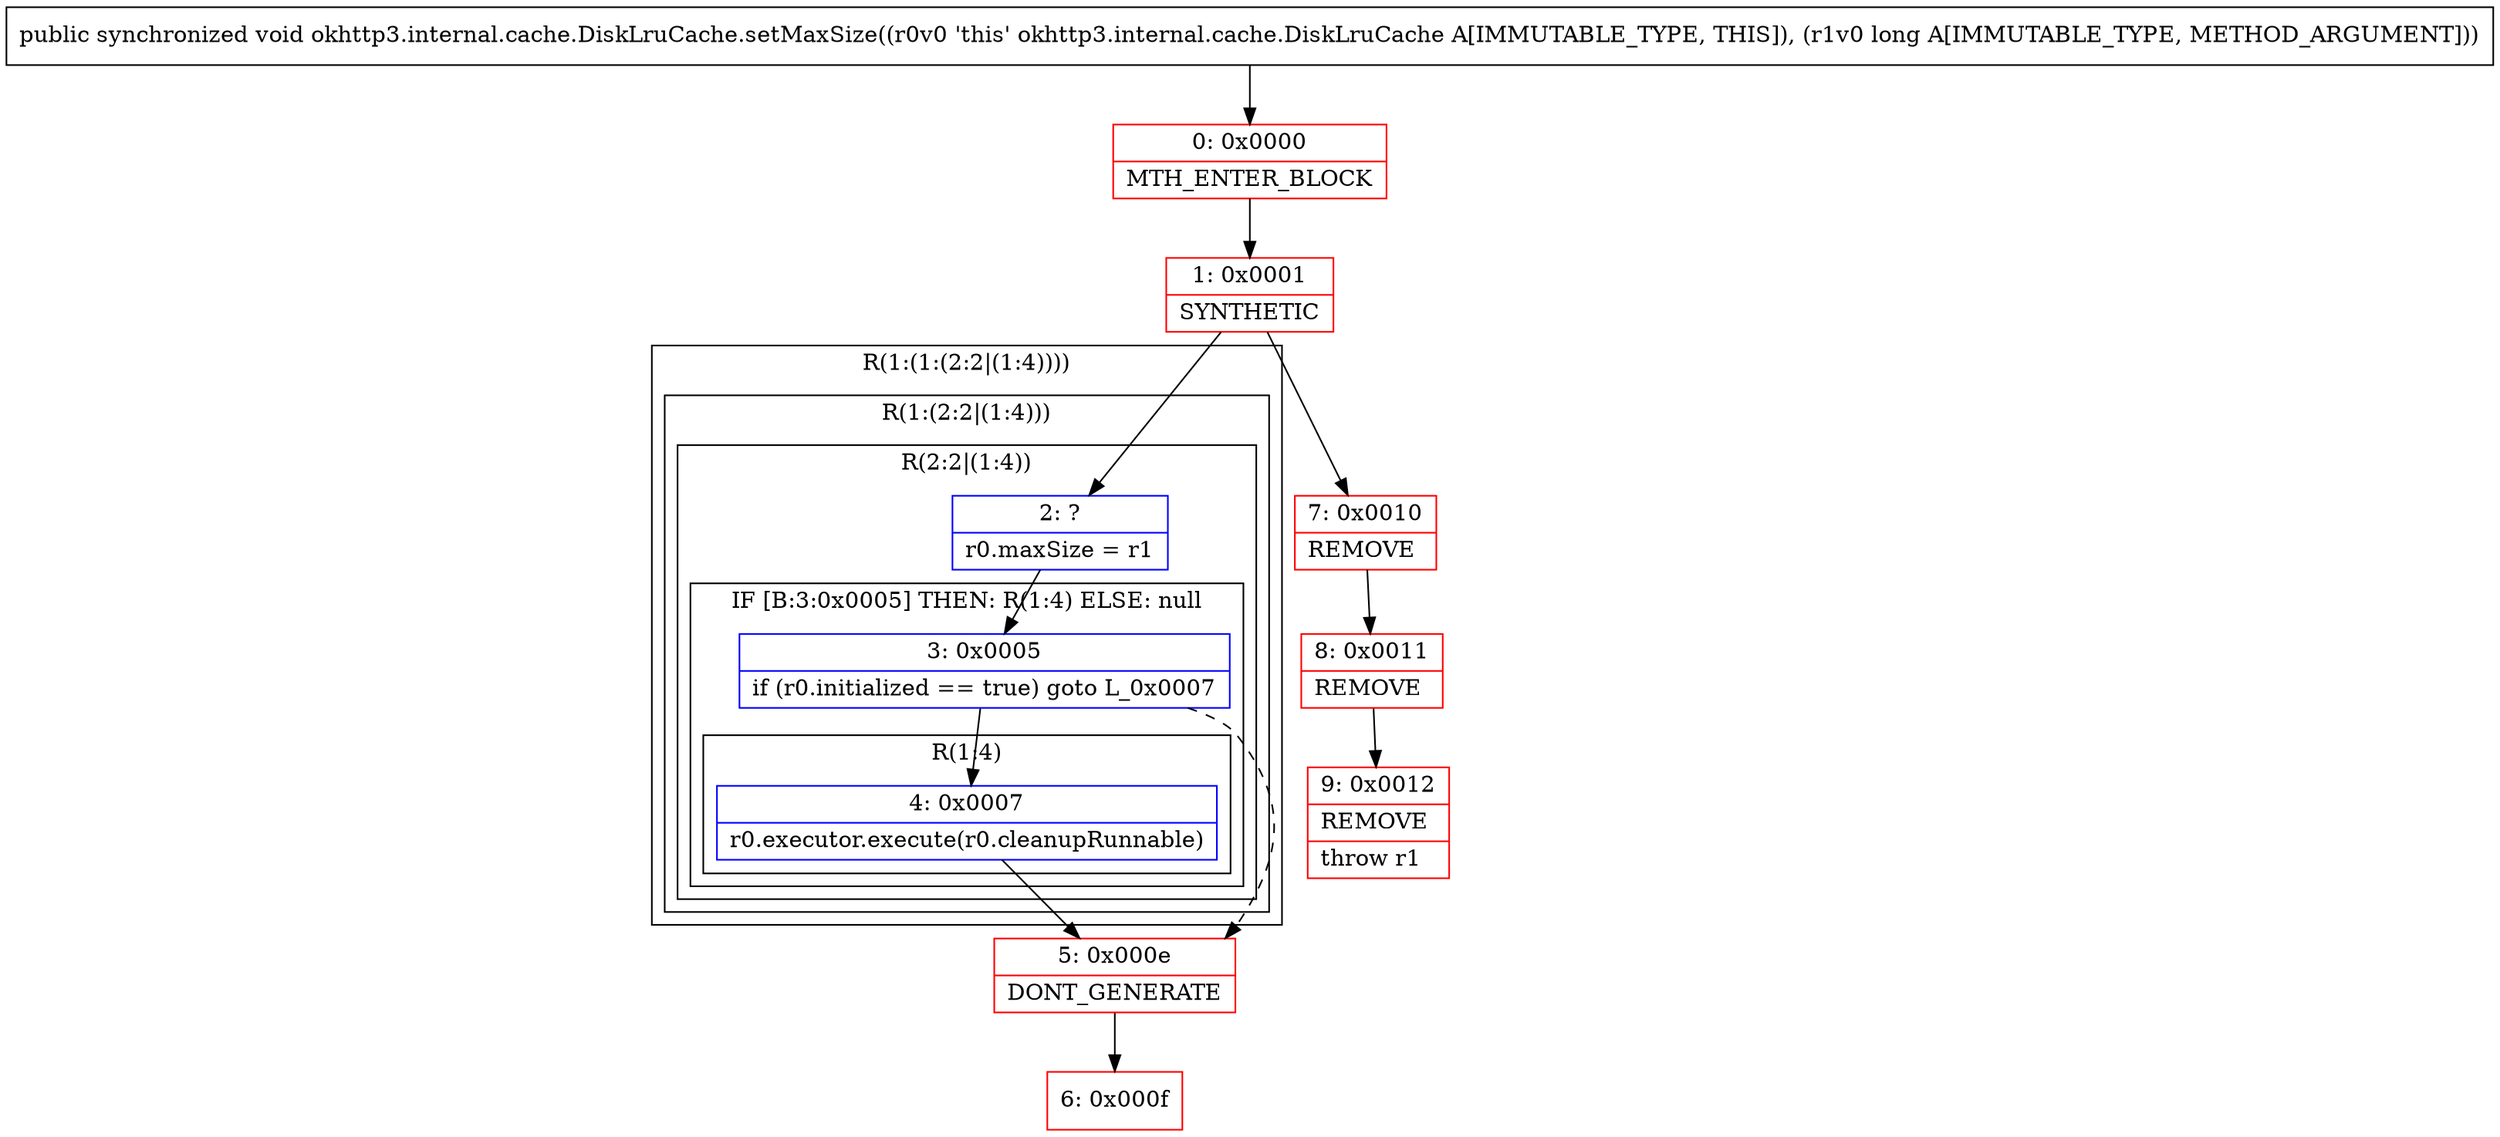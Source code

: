 digraph "CFG forokhttp3.internal.cache.DiskLruCache.setMaxSize(J)V" {
subgraph cluster_Region_973077291 {
label = "R(1:(1:(2:2|(1:4))))";
node [shape=record,color=blue];
subgraph cluster_Region_1505901166 {
label = "R(1:(2:2|(1:4)))";
node [shape=record,color=blue];
subgraph cluster_Region_1749800471 {
label = "R(2:2|(1:4))";
node [shape=record,color=blue];
Node_2 [shape=record,label="{2\:\ ?|r0.maxSize = r1\l}"];
subgraph cluster_IfRegion_1187604194 {
label = "IF [B:3:0x0005] THEN: R(1:4) ELSE: null";
node [shape=record,color=blue];
Node_3 [shape=record,label="{3\:\ 0x0005|if (r0.initialized == true) goto L_0x0007\l}"];
subgraph cluster_Region_2751411 {
label = "R(1:4)";
node [shape=record,color=blue];
Node_4 [shape=record,label="{4\:\ 0x0007|r0.executor.execute(r0.cleanupRunnable)\l}"];
}
}
}
}
}
Node_0 [shape=record,color=red,label="{0\:\ 0x0000|MTH_ENTER_BLOCK\l}"];
Node_1 [shape=record,color=red,label="{1\:\ 0x0001|SYNTHETIC\l}"];
Node_5 [shape=record,color=red,label="{5\:\ 0x000e|DONT_GENERATE\l}"];
Node_6 [shape=record,color=red,label="{6\:\ 0x000f}"];
Node_7 [shape=record,color=red,label="{7\:\ 0x0010|REMOVE\l}"];
Node_8 [shape=record,color=red,label="{8\:\ 0x0011|REMOVE\l}"];
Node_9 [shape=record,color=red,label="{9\:\ 0x0012|REMOVE\l|throw r1\l}"];
MethodNode[shape=record,label="{public synchronized void okhttp3.internal.cache.DiskLruCache.setMaxSize((r0v0 'this' okhttp3.internal.cache.DiskLruCache A[IMMUTABLE_TYPE, THIS]), (r1v0 long A[IMMUTABLE_TYPE, METHOD_ARGUMENT])) }"];
MethodNode -> Node_0;
Node_2 -> Node_3;
Node_3 -> Node_4;
Node_3 -> Node_5[style=dashed];
Node_4 -> Node_5;
Node_0 -> Node_1;
Node_1 -> Node_2;
Node_1 -> Node_7;
Node_5 -> Node_6;
Node_7 -> Node_8;
Node_8 -> Node_9;
}

